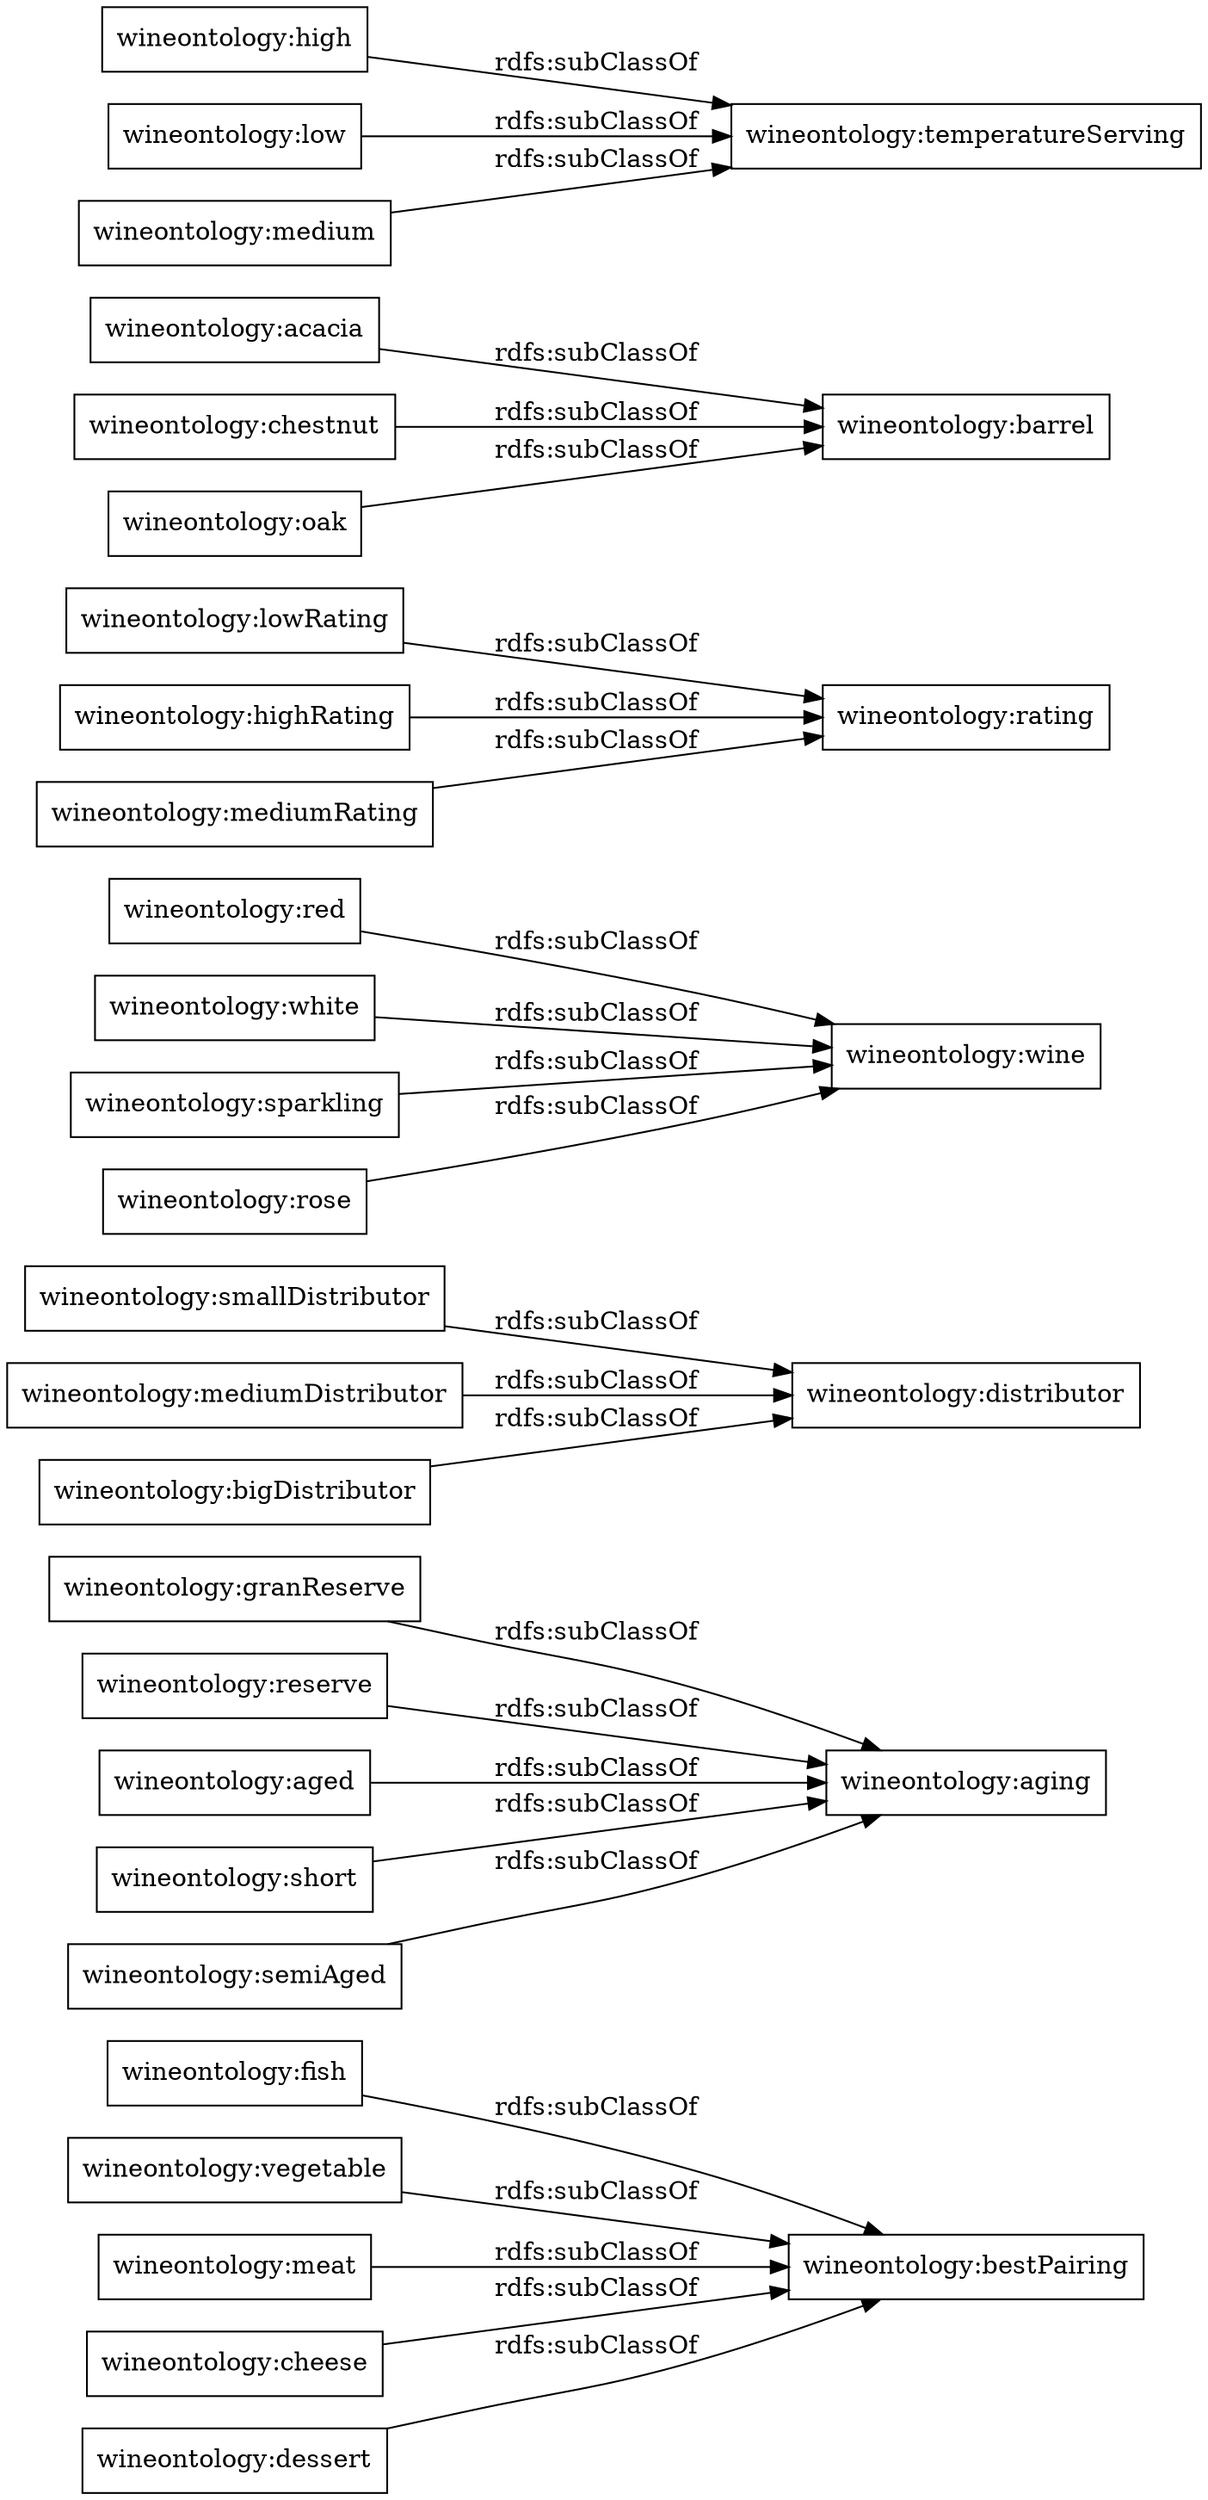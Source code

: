 digraph ar2dtool_diagram { 
rankdir=LR;
size="1000"
node [shape = rectangle, color="black"]; "wineontology:fish" "wineontology:granReserve" "wineontology:smallDistributor" "wineontology:vegetable" "wineontology:mediumDistributor" "wineontology:wine" "wineontology:meat" "wineontology:lowRating" "wineontology:acacia" "wineontology:reserve" "wineontology:red" "wineontology:aged" "wineontology:highRating" "wineontology:aging" "wineontology:high" "wineontology:low" "wineontology:short" "wineontology:cheese" "wineontology:bigDistributor" "wineontology:distributor" "wineontology:chestnut" "wineontology:rating" "wineontology:barrel" "wineontology:bestPairing" "wineontology:medium" "wineontology:semiAged" "wineontology:white" "wineontology:temperatureServing" "wineontology:sparkling" "wineontology:oak" "wineontology:dessert" "wineontology:mediumRating" "wineontology:rose" ; /*classes style*/
	"wineontology:bigDistributor" -> "wineontology:distributor" [ label = "rdfs:subClassOf" ];
	"wineontology:reserve" -> "wineontology:aging" [ label = "rdfs:subClassOf" ];
	"wineontology:rose" -> "wineontology:wine" [ label = "rdfs:subClassOf" ];
	"wineontology:high" -> "wineontology:temperatureServing" [ label = "rdfs:subClassOf" ];
	"wineontology:mediumRating" -> "wineontology:rating" [ label = "rdfs:subClassOf" ];
	"wineontology:chestnut" -> "wineontology:barrel" [ label = "rdfs:subClassOf" ];
	"wineontology:white" -> "wineontology:wine" [ label = "rdfs:subClassOf" ];
	"wineontology:oak" -> "wineontology:barrel" [ label = "rdfs:subClassOf" ];
	"wineontology:short" -> "wineontology:aging" [ label = "rdfs:subClassOf" ];
	"wineontology:low" -> "wineontology:temperatureServing" [ label = "rdfs:subClassOf" ];
	"wineontology:dessert" -> "wineontology:bestPairing" [ label = "rdfs:subClassOf" ];
	"wineontology:smallDistributor" -> "wineontology:distributor" [ label = "rdfs:subClassOf" ];
	"wineontology:acacia" -> "wineontology:barrel" [ label = "rdfs:subClassOf" ];
	"wineontology:aged" -> "wineontology:aging" [ label = "rdfs:subClassOf" ];
	"wineontology:highRating" -> "wineontology:rating" [ label = "rdfs:subClassOf" ];
	"wineontology:sparkling" -> "wineontology:wine" [ label = "rdfs:subClassOf" ];
	"wineontology:granReserve" -> "wineontology:aging" [ label = "rdfs:subClassOf" ];
	"wineontology:fish" -> "wineontology:bestPairing" [ label = "rdfs:subClassOf" ];
	"wineontology:red" -> "wineontology:wine" [ label = "rdfs:subClassOf" ];
	"wineontology:semiAged" -> "wineontology:aging" [ label = "rdfs:subClassOf" ];
	"wineontology:meat" -> "wineontology:bestPairing" [ label = "rdfs:subClassOf" ];
	"wineontology:mediumDistributor" -> "wineontology:distributor" [ label = "rdfs:subClassOf" ];
	"wineontology:medium" -> "wineontology:temperatureServing" [ label = "rdfs:subClassOf" ];
	"wineontology:lowRating" -> "wineontology:rating" [ label = "rdfs:subClassOf" ];
	"wineontology:cheese" -> "wineontology:bestPairing" [ label = "rdfs:subClassOf" ];
	"wineontology:vegetable" -> "wineontology:bestPairing" [ label = "rdfs:subClassOf" ];

}
